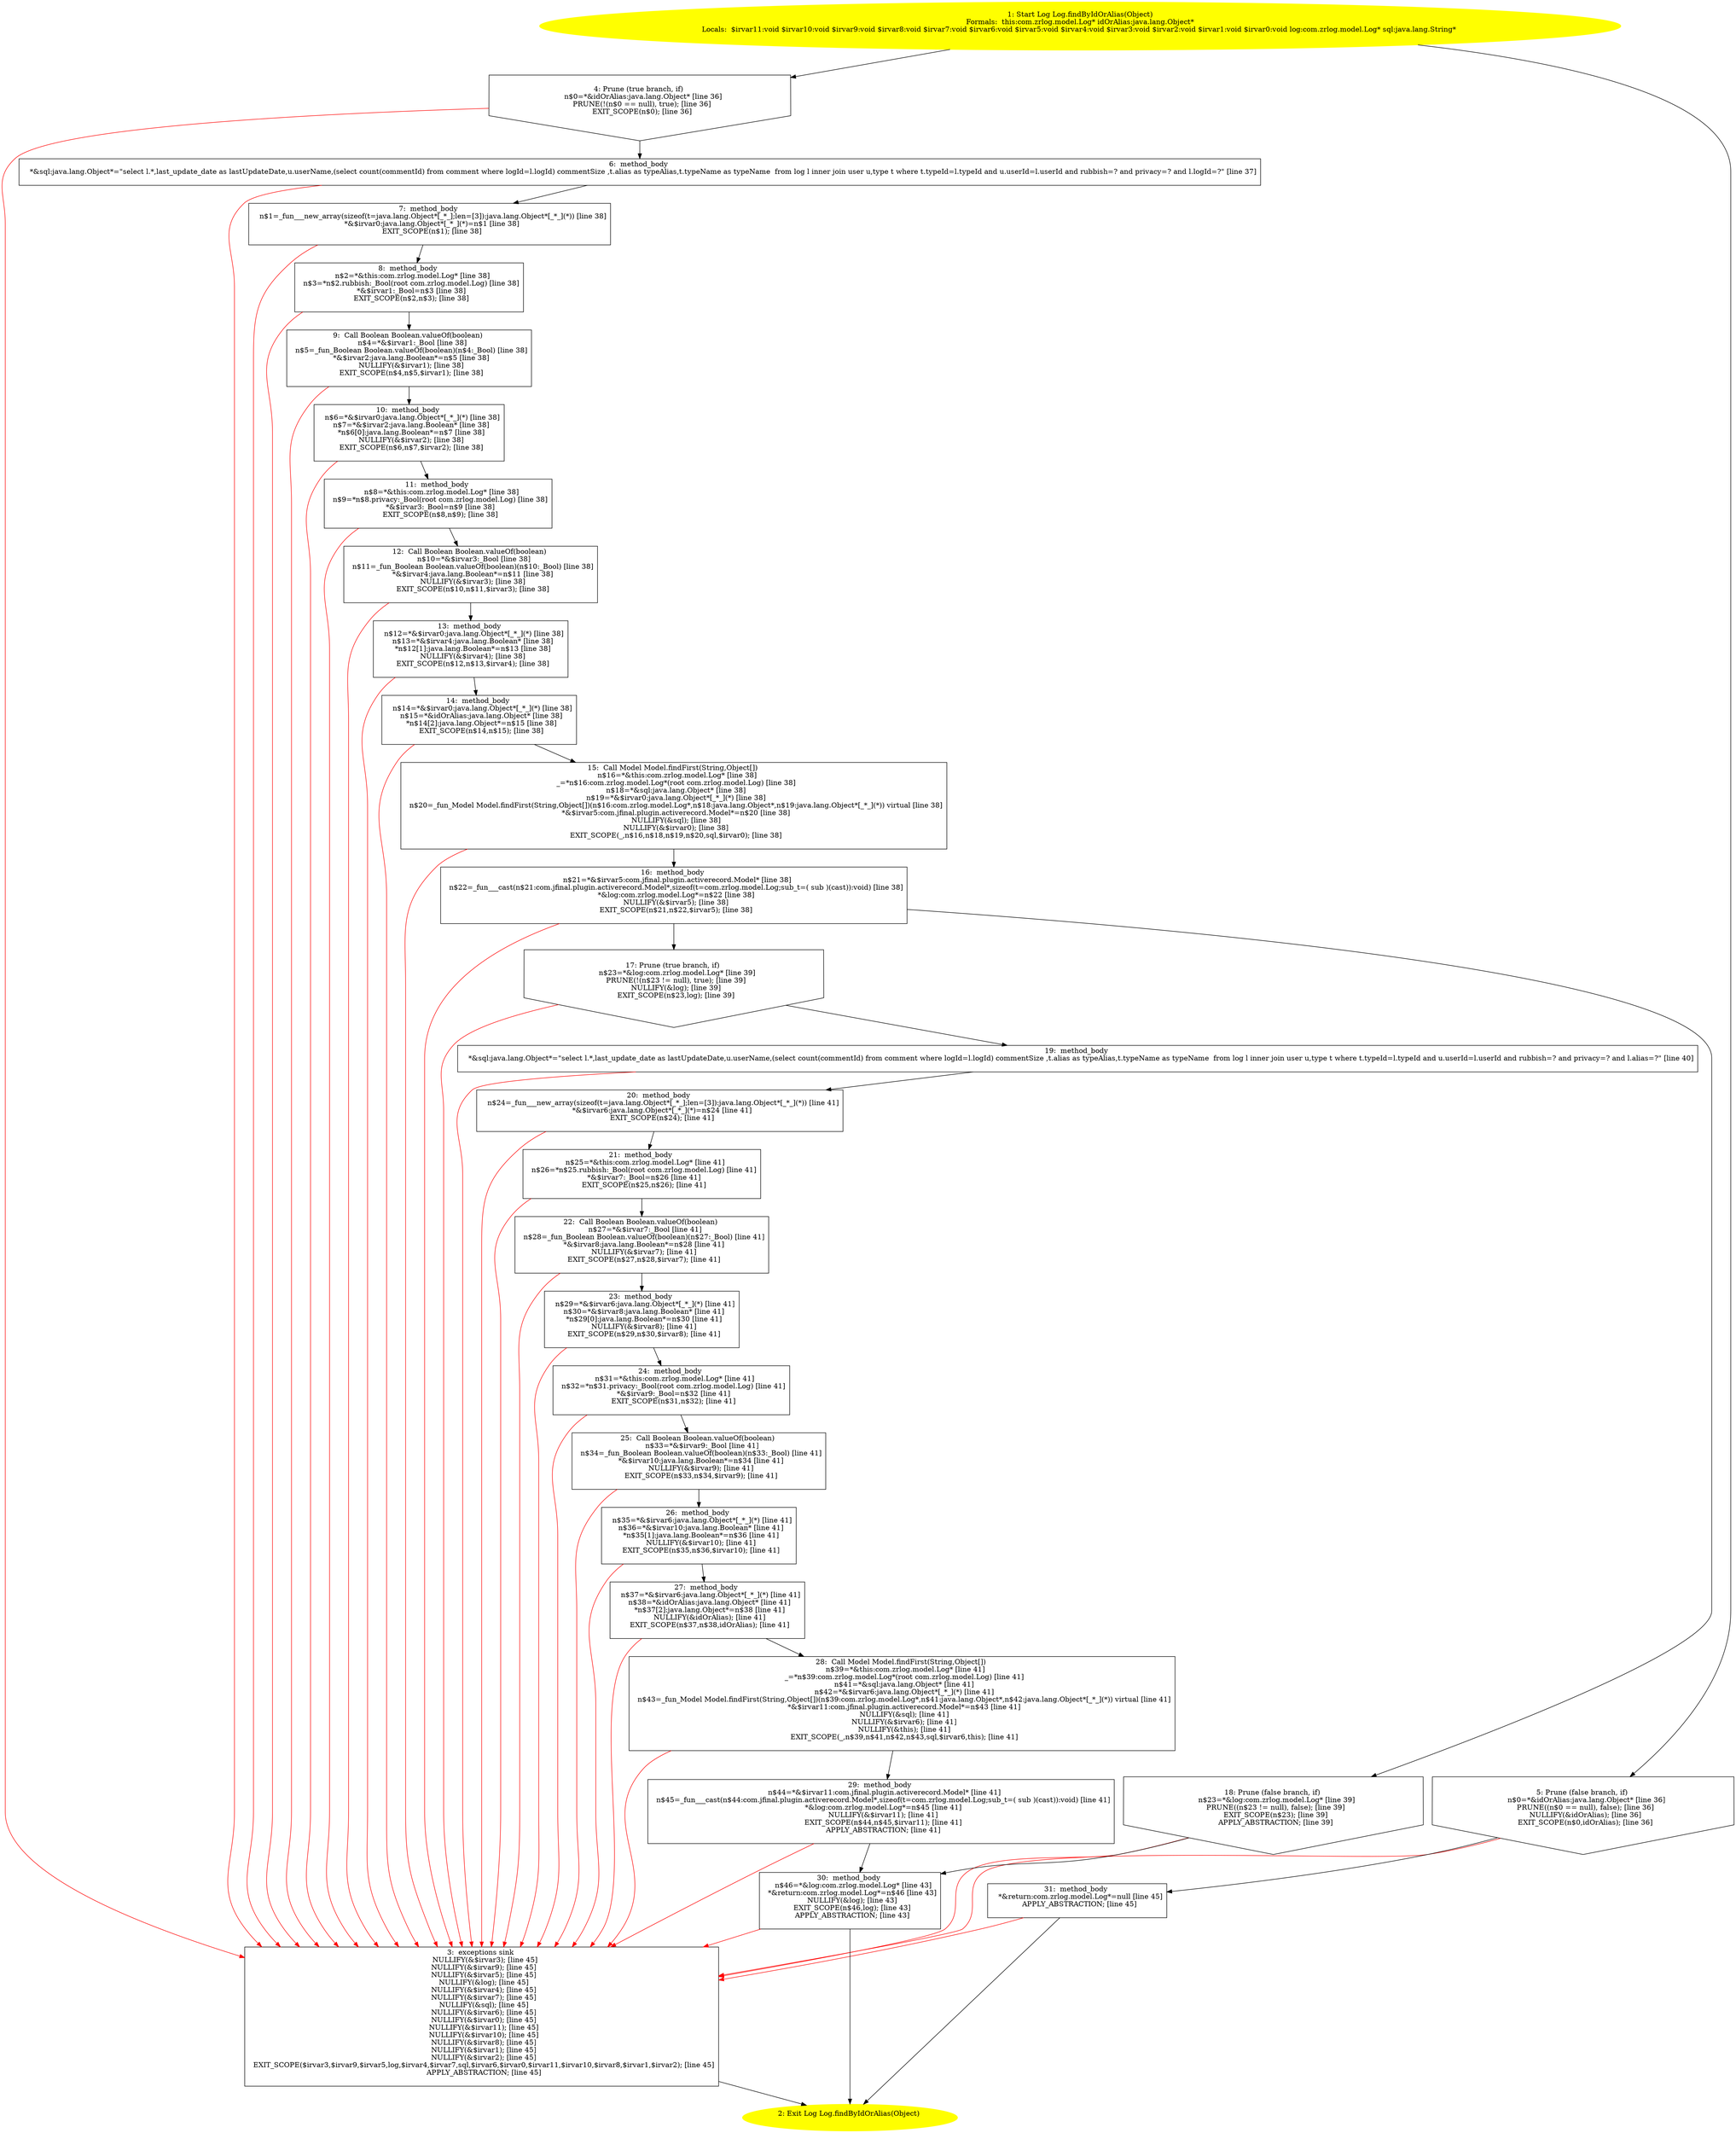 /* @generated */
digraph cfg {
"com.zrlog.model.Log.findByIdOrAlias(java.lang.Object):com.zrlog.model.Log.422ef8a02aac8556d2f80193c7b4c435_1" [label="1: Start Log Log.findByIdOrAlias(Object)\nFormals:  this:com.zrlog.model.Log* idOrAlias:java.lang.Object*\nLocals:  $irvar11:void $irvar10:void $irvar9:void $irvar8:void $irvar7:void $irvar6:void $irvar5:void $irvar4:void $irvar3:void $irvar2:void $irvar1:void $irvar0:void log:com.zrlog.model.Log* sql:java.lang.String* \n  " color=yellow style=filled]
	

	 "com.zrlog.model.Log.findByIdOrAlias(java.lang.Object):com.zrlog.model.Log.422ef8a02aac8556d2f80193c7b4c435_1" -> "com.zrlog.model.Log.findByIdOrAlias(java.lang.Object):com.zrlog.model.Log.422ef8a02aac8556d2f80193c7b4c435_4" ;
	 "com.zrlog.model.Log.findByIdOrAlias(java.lang.Object):com.zrlog.model.Log.422ef8a02aac8556d2f80193c7b4c435_1" -> "com.zrlog.model.Log.findByIdOrAlias(java.lang.Object):com.zrlog.model.Log.422ef8a02aac8556d2f80193c7b4c435_5" ;
"com.zrlog.model.Log.findByIdOrAlias(java.lang.Object):com.zrlog.model.Log.422ef8a02aac8556d2f80193c7b4c435_2" [label="2: Exit Log Log.findByIdOrAlias(Object) \n  " color=yellow style=filled]
	

"com.zrlog.model.Log.findByIdOrAlias(java.lang.Object):com.zrlog.model.Log.422ef8a02aac8556d2f80193c7b4c435_3" [label="3:  exceptions sink \n   NULLIFY(&$irvar3); [line 45]\n  NULLIFY(&$irvar9); [line 45]\n  NULLIFY(&$irvar5); [line 45]\n  NULLIFY(&log); [line 45]\n  NULLIFY(&$irvar4); [line 45]\n  NULLIFY(&$irvar7); [line 45]\n  NULLIFY(&sql); [line 45]\n  NULLIFY(&$irvar6); [line 45]\n  NULLIFY(&$irvar0); [line 45]\n  NULLIFY(&$irvar11); [line 45]\n  NULLIFY(&$irvar10); [line 45]\n  NULLIFY(&$irvar8); [line 45]\n  NULLIFY(&$irvar1); [line 45]\n  NULLIFY(&$irvar2); [line 45]\n  EXIT_SCOPE($irvar3,$irvar9,$irvar5,log,$irvar4,$irvar7,sql,$irvar6,$irvar0,$irvar11,$irvar10,$irvar8,$irvar1,$irvar2); [line 45]\n  APPLY_ABSTRACTION; [line 45]\n " shape="box"]
	

	 "com.zrlog.model.Log.findByIdOrAlias(java.lang.Object):com.zrlog.model.Log.422ef8a02aac8556d2f80193c7b4c435_3" -> "com.zrlog.model.Log.findByIdOrAlias(java.lang.Object):com.zrlog.model.Log.422ef8a02aac8556d2f80193c7b4c435_2" ;
"com.zrlog.model.Log.findByIdOrAlias(java.lang.Object):com.zrlog.model.Log.422ef8a02aac8556d2f80193c7b4c435_4" [label="4: Prune (true branch, if) \n   n$0=*&idOrAlias:java.lang.Object* [line 36]\n  PRUNE(!(n$0 == null), true); [line 36]\n  EXIT_SCOPE(n$0); [line 36]\n " shape="invhouse"]
	

	 "com.zrlog.model.Log.findByIdOrAlias(java.lang.Object):com.zrlog.model.Log.422ef8a02aac8556d2f80193c7b4c435_4" -> "com.zrlog.model.Log.findByIdOrAlias(java.lang.Object):com.zrlog.model.Log.422ef8a02aac8556d2f80193c7b4c435_6" ;
	 "com.zrlog.model.Log.findByIdOrAlias(java.lang.Object):com.zrlog.model.Log.422ef8a02aac8556d2f80193c7b4c435_4" -> "com.zrlog.model.Log.findByIdOrAlias(java.lang.Object):com.zrlog.model.Log.422ef8a02aac8556d2f80193c7b4c435_3" [color="red" ];
"com.zrlog.model.Log.findByIdOrAlias(java.lang.Object):com.zrlog.model.Log.422ef8a02aac8556d2f80193c7b4c435_5" [label="5: Prune (false branch, if) \n   n$0=*&idOrAlias:java.lang.Object* [line 36]\n  PRUNE((n$0 == null), false); [line 36]\n  NULLIFY(&idOrAlias); [line 36]\n  EXIT_SCOPE(n$0,idOrAlias); [line 36]\n " shape="invhouse"]
	

	 "com.zrlog.model.Log.findByIdOrAlias(java.lang.Object):com.zrlog.model.Log.422ef8a02aac8556d2f80193c7b4c435_5" -> "com.zrlog.model.Log.findByIdOrAlias(java.lang.Object):com.zrlog.model.Log.422ef8a02aac8556d2f80193c7b4c435_31" ;
	 "com.zrlog.model.Log.findByIdOrAlias(java.lang.Object):com.zrlog.model.Log.422ef8a02aac8556d2f80193c7b4c435_5" -> "com.zrlog.model.Log.findByIdOrAlias(java.lang.Object):com.zrlog.model.Log.422ef8a02aac8556d2f80193c7b4c435_3" [color="red" ];
"com.zrlog.model.Log.findByIdOrAlias(java.lang.Object):com.zrlog.model.Log.422ef8a02aac8556d2f80193c7b4c435_6" [label="6:  method_body \n   *&sql:java.lang.Object*=\"select l.*,last_update_date as lastUpdateDate,u.userName,(select count(commentId) from comment where logId=l.logId) commentSize ,t.alias as typeAlias,t.typeName as typeName  from log l inner join user u,type t where t.typeId=l.typeId and u.userId=l.userId and rubbish=? and privacy=? and l.logId=?\" [line 37]\n " shape="box"]
	

	 "com.zrlog.model.Log.findByIdOrAlias(java.lang.Object):com.zrlog.model.Log.422ef8a02aac8556d2f80193c7b4c435_6" -> "com.zrlog.model.Log.findByIdOrAlias(java.lang.Object):com.zrlog.model.Log.422ef8a02aac8556d2f80193c7b4c435_7" ;
	 "com.zrlog.model.Log.findByIdOrAlias(java.lang.Object):com.zrlog.model.Log.422ef8a02aac8556d2f80193c7b4c435_6" -> "com.zrlog.model.Log.findByIdOrAlias(java.lang.Object):com.zrlog.model.Log.422ef8a02aac8556d2f80193c7b4c435_3" [color="red" ];
"com.zrlog.model.Log.findByIdOrAlias(java.lang.Object):com.zrlog.model.Log.422ef8a02aac8556d2f80193c7b4c435_7" [label="7:  method_body \n   n$1=_fun___new_array(sizeof(t=java.lang.Object*[_*_];len=[3]):java.lang.Object*[_*_](*)) [line 38]\n  *&$irvar0:java.lang.Object*[_*_](*)=n$1 [line 38]\n  EXIT_SCOPE(n$1); [line 38]\n " shape="box"]
	

	 "com.zrlog.model.Log.findByIdOrAlias(java.lang.Object):com.zrlog.model.Log.422ef8a02aac8556d2f80193c7b4c435_7" -> "com.zrlog.model.Log.findByIdOrAlias(java.lang.Object):com.zrlog.model.Log.422ef8a02aac8556d2f80193c7b4c435_8" ;
	 "com.zrlog.model.Log.findByIdOrAlias(java.lang.Object):com.zrlog.model.Log.422ef8a02aac8556d2f80193c7b4c435_7" -> "com.zrlog.model.Log.findByIdOrAlias(java.lang.Object):com.zrlog.model.Log.422ef8a02aac8556d2f80193c7b4c435_3" [color="red" ];
"com.zrlog.model.Log.findByIdOrAlias(java.lang.Object):com.zrlog.model.Log.422ef8a02aac8556d2f80193c7b4c435_8" [label="8:  method_body \n   n$2=*&this:com.zrlog.model.Log* [line 38]\n  n$3=*n$2.rubbish:_Bool(root com.zrlog.model.Log) [line 38]\n  *&$irvar1:_Bool=n$3 [line 38]\n  EXIT_SCOPE(n$2,n$3); [line 38]\n " shape="box"]
	

	 "com.zrlog.model.Log.findByIdOrAlias(java.lang.Object):com.zrlog.model.Log.422ef8a02aac8556d2f80193c7b4c435_8" -> "com.zrlog.model.Log.findByIdOrAlias(java.lang.Object):com.zrlog.model.Log.422ef8a02aac8556d2f80193c7b4c435_9" ;
	 "com.zrlog.model.Log.findByIdOrAlias(java.lang.Object):com.zrlog.model.Log.422ef8a02aac8556d2f80193c7b4c435_8" -> "com.zrlog.model.Log.findByIdOrAlias(java.lang.Object):com.zrlog.model.Log.422ef8a02aac8556d2f80193c7b4c435_3" [color="red" ];
"com.zrlog.model.Log.findByIdOrAlias(java.lang.Object):com.zrlog.model.Log.422ef8a02aac8556d2f80193c7b4c435_9" [label="9:  Call Boolean Boolean.valueOf(boolean) \n   n$4=*&$irvar1:_Bool [line 38]\n  n$5=_fun_Boolean Boolean.valueOf(boolean)(n$4:_Bool) [line 38]\n  *&$irvar2:java.lang.Boolean*=n$5 [line 38]\n  NULLIFY(&$irvar1); [line 38]\n  EXIT_SCOPE(n$4,n$5,$irvar1); [line 38]\n " shape="box"]
	

	 "com.zrlog.model.Log.findByIdOrAlias(java.lang.Object):com.zrlog.model.Log.422ef8a02aac8556d2f80193c7b4c435_9" -> "com.zrlog.model.Log.findByIdOrAlias(java.lang.Object):com.zrlog.model.Log.422ef8a02aac8556d2f80193c7b4c435_10" ;
	 "com.zrlog.model.Log.findByIdOrAlias(java.lang.Object):com.zrlog.model.Log.422ef8a02aac8556d2f80193c7b4c435_9" -> "com.zrlog.model.Log.findByIdOrAlias(java.lang.Object):com.zrlog.model.Log.422ef8a02aac8556d2f80193c7b4c435_3" [color="red" ];
"com.zrlog.model.Log.findByIdOrAlias(java.lang.Object):com.zrlog.model.Log.422ef8a02aac8556d2f80193c7b4c435_10" [label="10:  method_body \n   n$6=*&$irvar0:java.lang.Object*[_*_](*) [line 38]\n  n$7=*&$irvar2:java.lang.Boolean* [line 38]\n  *n$6[0]:java.lang.Boolean*=n$7 [line 38]\n  NULLIFY(&$irvar2); [line 38]\n  EXIT_SCOPE(n$6,n$7,$irvar2); [line 38]\n " shape="box"]
	

	 "com.zrlog.model.Log.findByIdOrAlias(java.lang.Object):com.zrlog.model.Log.422ef8a02aac8556d2f80193c7b4c435_10" -> "com.zrlog.model.Log.findByIdOrAlias(java.lang.Object):com.zrlog.model.Log.422ef8a02aac8556d2f80193c7b4c435_11" ;
	 "com.zrlog.model.Log.findByIdOrAlias(java.lang.Object):com.zrlog.model.Log.422ef8a02aac8556d2f80193c7b4c435_10" -> "com.zrlog.model.Log.findByIdOrAlias(java.lang.Object):com.zrlog.model.Log.422ef8a02aac8556d2f80193c7b4c435_3" [color="red" ];
"com.zrlog.model.Log.findByIdOrAlias(java.lang.Object):com.zrlog.model.Log.422ef8a02aac8556d2f80193c7b4c435_11" [label="11:  method_body \n   n$8=*&this:com.zrlog.model.Log* [line 38]\n  n$9=*n$8.privacy:_Bool(root com.zrlog.model.Log) [line 38]\n  *&$irvar3:_Bool=n$9 [line 38]\n  EXIT_SCOPE(n$8,n$9); [line 38]\n " shape="box"]
	

	 "com.zrlog.model.Log.findByIdOrAlias(java.lang.Object):com.zrlog.model.Log.422ef8a02aac8556d2f80193c7b4c435_11" -> "com.zrlog.model.Log.findByIdOrAlias(java.lang.Object):com.zrlog.model.Log.422ef8a02aac8556d2f80193c7b4c435_12" ;
	 "com.zrlog.model.Log.findByIdOrAlias(java.lang.Object):com.zrlog.model.Log.422ef8a02aac8556d2f80193c7b4c435_11" -> "com.zrlog.model.Log.findByIdOrAlias(java.lang.Object):com.zrlog.model.Log.422ef8a02aac8556d2f80193c7b4c435_3" [color="red" ];
"com.zrlog.model.Log.findByIdOrAlias(java.lang.Object):com.zrlog.model.Log.422ef8a02aac8556d2f80193c7b4c435_12" [label="12:  Call Boolean Boolean.valueOf(boolean) \n   n$10=*&$irvar3:_Bool [line 38]\n  n$11=_fun_Boolean Boolean.valueOf(boolean)(n$10:_Bool) [line 38]\n  *&$irvar4:java.lang.Boolean*=n$11 [line 38]\n  NULLIFY(&$irvar3); [line 38]\n  EXIT_SCOPE(n$10,n$11,$irvar3); [line 38]\n " shape="box"]
	

	 "com.zrlog.model.Log.findByIdOrAlias(java.lang.Object):com.zrlog.model.Log.422ef8a02aac8556d2f80193c7b4c435_12" -> "com.zrlog.model.Log.findByIdOrAlias(java.lang.Object):com.zrlog.model.Log.422ef8a02aac8556d2f80193c7b4c435_13" ;
	 "com.zrlog.model.Log.findByIdOrAlias(java.lang.Object):com.zrlog.model.Log.422ef8a02aac8556d2f80193c7b4c435_12" -> "com.zrlog.model.Log.findByIdOrAlias(java.lang.Object):com.zrlog.model.Log.422ef8a02aac8556d2f80193c7b4c435_3" [color="red" ];
"com.zrlog.model.Log.findByIdOrAlias(java.lang.Object):com.zrlog.model.Log.422ef8a02aac8556d2f80193c7b4c435_13" [label="13:  method_body \n   n$12=*&$irvar0:java.lang.Object*[_*_](*) [line 38]\n  n$13=*&$irvar4:java.lang.Boolean* [line 38]\n  *n$12[1]:java.lang.Boolean*=n$13 [line 38]\n  NULLIFY(&$irvar4); [line 38]\n  EXIT_SCOPE(n$12,n$13,$irvar4); [line 38]\n " shape="box"]
	

	 "com.zrlog.model.Log.findByIdOrAlias(java.lang.Object):com.zrlog.model.Log.422ef8a02aac8556d2f80193c7b4c435_13" -> "com.zrlog.model.Log.findByIdOrAlias(java.lang.Object):com.zrlog.model.Log.422ef8a02aac8556d2f80193c7b4c435_14" ;
	 "com.zrlog.model.Log.findByIdOrAlias(java.lang.Object):com.zrlog.model.Log.422ef8a02aac8556d2f80193c7b4c435_13" -> "com.zrlog.model.Log.findByIdOrAlias(java.lang.Object):com.zrlog.model.Log.422ef8a02aac8556d2f80193c7b4c435_3" [color="red" ];
"com.zrlog.model.Log.findByIdOrAlias(java.lang.Object):com.zrlog.model.Log.422ef8a02aac8556d2f80193c7b4c435_14" [label="14:  method_body \n   n$14=*&$irvar0:java.lang.Object*[_*_](*) [line 38]\n  n$15=*&idOrAlias:java.lang.Object* [line 38]\n  *n$14[2]:java.lang.Object*=n$15 [line 38]\n  EXIT_SCOPE(n$14,n$15); [line 38]\n " shape="box"]
	

	 "com.zrlog.model.Log.findByIdOrAlias(java.lang.Object):com.zrlog.model.Log.422ef8a02aac8556d2f80193c7b4c435_14" -> "com.zrlog.model.Log.findByIdOrAlias(java.lang.Object):com.zrlog.model.Log.422ef8a02aac8556d2f80193c7b4c435_15" ;
	 "com.zrlog.model.Log.findByIdOrAlias(java.lang.Object):com.zrlog.model.Log.422ef8a02aac8556d2f80193c7b4c435_14" -> "com.zrlog.model.Log.findByIdOrAlias(java.lang.Object):com.zrlog.model.Log.422ef8a02aac8556d2f80193c7b4c435_3" [color="red" ];
"com.zrlog.model.Log.findByIdOrAlias(java.lang.Object):com.zrlog.model.Log.422ef8a02aac8556d2f80193c7b4c435_15" [label="15:  Call Model Model.findFirst(String,Object[]) \n   n$16=*&this:com.zrlog.model.Log* [line 38]\n  _=*n$16:com.zrlog.model.Log*(root com.zrlog.model.Log) [line 38]\n  n$18=*&sql:java.lang.Object* [line 38]\n  n$19=*&$irvar0:java.lang.Object*[_*_](*) [line 38]\n  n$20=_fun_Model Model.findFirst(String,Object[])(n$16:com.zrlog.model.Log*,n$18:java.lang.Object*,n$19:java.lang.Object*[_*_](*)) virtual [line 38]\n  *&$irvar5:com.jfinal.plugin.activerecord.Model*=n$20 [line 38]\n  NULLIFY(&sql); [line 38]\n  NULLIFY(&$irvar0); [line 38]\n  EXIT_SCOPE(_,n$16,n$18,n$19,n$20,sql,$irvar0); [line 38]\n " shape="box"]
	

	 "com.zrlog.model.Log.findByIdOrAlias(java.lang.Object):com.zrlog.model.Log.422ef8a02aac8556d2f80193c7b4c435_15" -> "com.zrlog.model.Log.findByIdOrAlias(java.lang.Object):com.zrlog.model.Log.422ef8a02aac8556d2f80193c7b4c435_16" ;
	 "com.zrlog.model.Log.findByIdOrAlias(java.lang.Object):com.zrlog.model.Log.422ef8a02aac8556d2f80193c7b4c435_15" -> "com.zrlog.model.Log.findByIdOrAlias(java.lang.Object):com.zrlog.model.Log.422ef8a02aac8556d2f80193c7b4c435_3" [color="red" ];
"com.zrlog.model.Log.findByIdOrAlias(java.lang.Object):com.zrlog.model.Log.422ef8a02aac8556d2f80193c7b4c435_16" [label="16:  method_body \n   n$21=*&$irvar5:com.jfinal.plugin.activerecord.Model* [line 38]\n  n$22=_fun___cast(n$21:com.jfinal.plugin.activerecord.Model*,sizeof(t=com.zrlog.model.Log;sub_t=( sub )(cast)):void) [line 38]\n  *&log:com.zrlog.model.Log*=n$22 [line 38]\n  NULLIFY(&$irvar5); [line 38]\n  EXIT_SCOPE(n$21,n$22,$irvar5); [line 38]\n " shape="box"]
	

	 "com.zrlog.model.Log.findByIdOrAlias(java.lang.Object):com.zrlog.model.Log.422ef8a02aac8556d2f80193c7b4c435_16" -> "com.zrlog.model.Log.findByIdOrAlias(java.lang.Object):com.zrlog.model.Log.422ef8a02aac8556d2f80193c7b4c435_17" ;
	 "com.zrlog.model.Log.findByIdOrAlias(java.lang.Object):com.zrlog.model.Log.422ef8a02aac8556d2f80193c7b4c435_16" -> "com.zrlog.model.Log.findByIdOrAlias(java.lang.Object):com.zrlog.model.Log.422ef8a02aac8556d2f80193c7b4c435_18" ;
	 "com.zrlog.model.Log.findByIdOrAlias(java.lang.Object):com.zrlog.model.Log.422ef8a02aac8556d2f80193c7b4c435_16" -> "com.zrlog.model.Log.findByIdOrAlias(java.lang.Object):com.zrlog.model.Log.422ef8a02aac8556d2f80193c7b4c435_3" [color="red" ];
"com.zrlog.model.Log.findByIdOrAlias(java.lang.Object):com.zrlog.model.Log.422ef8a02aac8556d2f80193c7b4c435_17" [label="17: Prune (true branch, if) \n   n$23=*&log:com.zrlog.model.Log* [line 39]\n  PRUNE(!(n$23 != null), true); [line 39]\n  NULLIFY(&log); [line 39]\n  EXIT_SCOPE(n$23,log); [line 39]\n " shape="invhouse"]
	

	 "com.zrlog.model.Log.findByIdOrAlias(java.lang.Object):com.zrlog.model.Log.422ef8a02aac8556d2f80193c7b4c435_17" -> "com.zrlog.model.Log.findByIdOrAlias(java.lang.Object):com.zrlog.model.Log.422ef8a02aac8556d2f80193c7b4c435_19" ;
	 "com.zrlog.model.Log.findByIdOrAlias(java.lang.Object):com.zrlog.model.Log.422ef8a02aac8556d2f80193c7b4c435_17" -> "com.zrlog.model.Log.findByIdOrAlias(java.lang.Object):com.zrlog.model.Log.422ef8a02aac8556d2f80193c7b4c435_3" [color="red" ];
"com.zrlog.model.Log.findByIdOrAlias(java.lang.Object):com.zrlog.model.Log.422ef8a02aac8556d2f80193c7b4c435_18" [label="18: Prune (false branch, if) \n   n$23=*&log:com.zrlog.model.Log* [line 39]\n  PRUNE((n$23 != null), false); [line 39]\n  EXIT_SCOPE(n$23); [line 39]\n  APPLY_ABSTRACTION; [line 39]\n " shape="invhouse"]
	

	 "com.zrlog.model.Log.findByIdOrAlias(java.lang.Object):com.zrlog.model.Log.422ef8a02aac8556d2f80193c7b4c435_18" -> "com.zrlog.model.Log.findByIdOrAlias(java.lang.Object):com.zrlog.model.Log.422ef8a02aac8556d2f80193c7b4c435_30" ;
	 "com.zrlog.model.Log.findByIdOrAlias(java.lang.Object):com.zrlog.model.Log.422ef8a02aac8556d2f80193c7b4c435_18" -> "com.zrlog.model.Log.findByIdOrAlias(java.lang.Object):com.zrlog.model.Log.422ef8a02aac8556d2f80193c7b4c435_3" [color="red" ];
"com.zrlog.model.Log.findByIdOrAlias(java.lang.Object):com.zrlog.model.Log.422ef8a02aac8556d2f80193c7b4c435_19" [label="19:  method_body \n   *&sql:java.lang.Object*=\"select l.*,last_update_date as lastUpdateDate,u.userName,(select count(commentId) from comment where logId=l.logId) commentSize ,t.alias as typeAlias,t.typeName as typeName  from log l inner join user u,type t where t.typeId=l.typeId and u.userId=l.userId and rubbish=? and privacy=? and l.alias=?\" [line 40]\n " shape="box"]
	

	 "com.zrlog.model.Log.findByIdOrAlias(java.lang.Object):com.zrlog.model.Log.422ef8a02aac8556d2f80193c7b4c435_19" -> "com.zrlog.model.Log.findByIdOrAlias(java.lang.Object):com.zrlog.model.Log.422ef8a02aac8556d2f80193c7b4c435_20" ;
	 "com.zrlog.model.Log.findByIdOrAlias(java.lang.Object):com.zrlog.model.Log.422ef8a02aac8556d2f80193c7b4c435_19" -> "com.zrlog.model.Log.findByIdOrAlias(java.lang.Object):com.zrlog.model.Log.422ef8a02aac8556d2f80193c7b4c435_3" [color="red" ];
"com.zrlog.model.Log.findByIdOrAlias(java.lang.Object):com.zrlog.model.Log.422ef8a02aac8556d2f80193c7b4c435_20" [label="20:  method_body \n   n$24=_fun___new_array(sizeof(t=java.lang.Object*[_*_];len=[3]):java.lang.Object*[_*_](*)) [line 41]\n  *&$irvar6:java.lang.Object*[_*_](*)=n$24 [line 41]\n  EXIT_SCOPE(n$24); [line 41]\n " shape="box"]
	

	 "com.zrlog.model.Log.findByIdOrAlias(java.lang.Object):com.zrlog.model.Log.422ef8a02aac8556d2f80193c7b4c435_20" -> "com.zrlog.model.Log.findByIdOrAlias(java.lang.Object):com.zrlog.model.Log.422ef8a02aac8556d2f80193c7b4c435_21" ;
	 "com.zrlog.model.Log.findByIdOrAlias(java.lang.Object):com.zrlog.model.Log.422ef8a02aac8556d2f80193c7b4c435_20" -> "com.zrlog.model.Log.findByIdOrAlias(java.lang.Object):com.zrlog.model.Log.422ef8a02aac8556d2f80193c7b4c435_3" [color="red" ];
"com.zrlog.model.Log.findByIdOrAlias(java.lang.Object):com.zrlog.model.Log.422ef8a02aac8556d2f80193c7b4c435_21" [label="21:  method_body \n   n$25=*&this:com.zrlog.model.Log* [line 41]\n  n$26=*n$25.rubbish:_Bool(root com.zrlog.model.Log) [line 41]\n  *&$irvar7:_Bool=n$26 [line 41]\n  EXIT_SCOPE(n$25,n$26); [line 41]\n " shape="box"]
	

	 "com.zrlog.model.Log.findByIdOrAlias(java.lang.Object):com.zrlog.model.Log.422ef8a02aac8556d2f80193c7b4c435_21" -> "com.zrlog.model.Log.findByIdOrAlias(java.lang.Object):com.zrlog.model.Log.422ef8a02aac8556d2f80193c7b4c435_22" ;
	 "com.zrlog.model.Log.findByIdOrAlias(java.lang.Object):com.zrlog.model.Log.422ef8a02aac8556d2f80193c7b4c435_21" -> "com.zrlog.model.Log.findByIdOrAlias(java.lang.Object):com.zrlog.model.Log.422ef8a02aac8556d2f80193c7b4c435_3" [color="red" ];
"com.zrlog.model.Log.findByIdOrAlias(java.lang.Object):com.zrlog.model.Log.422ef8a02aac8556d2f80193c7b4c435_22" [label="22:  Call Boolean Boolean.valueOf(boolean) \n   n$27=*&$irvar7:_Bool [line 41]\n  n$28=_fun_Boolean Boolean.valueOf(boolean)(n$27:_Bool) [line 41]\n  *&$irvar8:java.lang.Boolean*=n$28 [line 41]\n  NULLIFY(&$irvar7); [line 41]\n  EXIT_SCOPE(n$27,n$28,$irvar7); [line 41]\n " shape="box"]
	

	 "com.zrlog.model.Log.findByIdOrAlias(java.lang.Object):com.zrlog.model.Log.422ef8a02aac8556d2f80193c7b4c435_22" -> "com.zrlog.model.Log.findByIdOrAlias(java.lang.Object):com.zrlog.model.Log.422ef8a02aac8556d2f80193c7b4c435_23" ;
	 "com.zrlog.model.Log.findByIdOrAlias(java.lang.Object):com.zrlog.model.Log.422ef8a02aac8556d2f80193c7b4c435_22" -> "com.zrlog.model.Log.findByIdOrAlias(java.lang.Object):com.zrlog.model.Log.422ef8a02aac8556d2f80193c7b4c435_3" [color="red" ];
"com.zrlog.model.Log.findByIdOrAlias(java.lang.Object):com.zrlog.model.Log.422ef8a02aac8556d2f80193c7b4c435_23" [label="23:  method_body \n   n$29=*&$irvar6:java.lang.Object*[_*_](*) [line 41]\n  n$30=*&$irvar8:java.lang.Boolean* [line 41]\n  *n$29[0]:java.lang.Boolean*=n$30 [line 41]\n  NULLIFY(&$irvar8); [line 41]\n  EXIT_SCOPE(n$29,n$30,$irvar8); [line 41]\n " shape="box"]
	

	 "com.zrlog.model.Log.findByIdOrAlias(java.lang.Object):com.zrlog.model.Log.422ef8a02aac8556d2f80193c7b4c435_23" -> "com.zrlog.model.Log.findByIdOrAlias(java.lang.Object):com.zrlog.model.Log.422ef8a02aac8556d2f80193c7b4c435_24" ;
	 "com.zrlog.model.Log.findByIdOrAlias(java.lang.Object):com.zrlog.model.Log.422ef8a02aac8556d2f80193c7b4c435_23" -> "com.zrlog.model.Log.findByIdOrAlias(java.lang.Object):com.zrlog.model.Log.422ef8a02aac8556d2f80193c7b4c435_3" [color="red" ];
"com.zrlog.model.Log.findByIdOrAlias(java.lang.Object):com.zrlog.model.Log.422ef8a02aac8556d2f80193c7b4c435_24" [label="24:  method_body \n   n$31=*&this:com.zrlog.model.Log* [line 41]\n  n$32=*n$31.privacy:_Bool(root com.zrlog.model.Log) [line 41]\n  *&$irvar9:_Bool=n$32 [line 41]\n  EXIT_SCOPE(n$31,n$32); [line 41]\n " shape="box"]
	

	 "com.zrlog.model.Log.findByIdOrAlias(java.lang.Object):com.zrlog.model.Log.422ef8a02aac8556d2f80193c7b4c435_24" -> "com.zrlog.model.Log.findByIdOrAlias(java.lang.Object):com.zrlog.model.Log.422ef8a02aac8556d2f80193c7b4c435_25" ;
	 "com.zrlog.model.Log.findByIdOrAlias(java.lang.Object):com.zrlog.model.Log.422ef8a02aac8556d2f80193c7b4c435_24" -> "com.zrlog.model.Log.findByIdOrAlias(java.lang.Object):com.zrlog.model.Log.422ef8a02aac8556d2f80193c7b4c435_3" [color="red" ];
"com.zrlog.model.Log.findByIdOrAlias(java.lang.Object):com.zrlog.model.Log.422ef8a02aac8556d2f80193c7b4c435_25" [label="25:  Call Boolean Boolean.valueOf(boolean) \n   n$33=*&$irvar9:_Bool [line 41]\n  n$34=_fun_Boolean Boolean.valueOf(boolean)(n$33:_Bool) [line 41]\n  *&$irvar10:java.lang.Boolean*=n$34 [line 41]\n  NULLIFY(&$irvar9); [line 41]\n  EXIT_SCOPE(n$33,n$34,$irvar9); [line 41]\n " shape="box"]
	

	 "com.zrlog.model.Log.findByIdOrAlias(java.lang.Object):com.zrlog.model.Log.422ef8a02aac8556d2f80193c7b4c435_25" -> "com.zrlog.model.Log.findByIdOrAlias(java.lang.Object):com.zrlog.model.Log.422ef8a02aac8556d2f80193c7b4c435_26" ;
	 "com.zrlog.model.Log.findByIdOrAlias(java.lang.Object):com.zrlog.model.Log.422ef8a02aac8556d2f80193c7b4c435_25" -> "com.zrlog.model.Log.findByIdOrAlias(java.lang.Object):com.zrlog.model.Log.422ef8a02aac8556d2f80193c7b4c435_3" [color="red" ];
"com.zrlog.model.Log.findByIdOrAlias(java.lang.Object):com.zrlog.model.Log.422ef8a02aac8556d2f80193c7b4c435_26" [label="26:  method_body \n   n$35=*&$irvar6:java.lang.Object*[_*_](*) [line 41]\n  n$36=*&$irvar10:java.lang.Boolean* [line 41]\n  *n$35[1]:java.lang.Boolean*=n$36 [line 41]\n  NULLIFY(&$irvar10); [line 41]\n  EXIT_SCOPE(n$35,n$36,$irvar10); [line 41]\n " shape="box"]
	

	 "com.zrlog.model.Log.findByIdOrAlias(java.lang.Object):com.zrlog.model.Log.422ef8a02aac8556d2f80193c7b4c435_26" -> "com.zrlog.model.Log.findByIdOrAlias(java.lang.Object):com.zrlog.model.Log.422ef8a02aac8556d2f80193c7b4c435_27" ;
	 "com.zrlog.model.Log.findByIdOrAlias(java.lang.Object):com.zrlog.model.Log.422ef8a02aac8556d2f80193c7b4c435_26" -> "com.zrlog.model.Log.findByIdOrAlias(java.lang.Object):com.zrlog.model.Log.422ef8a02aac8556d2f80193c7b4c435_3" [color="red" ];
"com.zrlog.model.Log.findByIdOrAlias(java.lang.Object):com.zrlog.model.Log.422ef8a02aac8556d2f80193c7b4c435_27" [label="27:  method_body \n   n$37=*&$irvar6:java.lang.Object*[_*_](*) [line 41]\n  n$38=*&idOrAlias:java.lang.Object* [line 41]\n  *n$37[2]:java.lang.Object*=n$38 [line 41]\n  NULLIFY(&idOrAlias); [line 41]\n  EXIT_SCOPE(n$37,n$38,idOrAlias); [line 41]\n " shape="box"]
	

	 "com.zrlog.model.Log.findByIdOrAlias(java.lang.Object):com.zrlog.model.Log.422ef8a02aac8556d2f80193c7b4c435_27" -> "com.zrlog.model.Log.findByIdOrAlias(java.lang.Object):com.zrlog.model.Log.422ef8a02aac8556d2f80193c7b4c435_28" ;
	 "com.zrlog.model.Log.findByIdOrAlias(java.lang.Object):com.zrlog.model.Log.422ef8a02aac8556d2f80193c7b4c435_27" -> "com.zrlog.model.Log.findByIdOrAlias(java.lang.Object):com.zrlog.model.Log.422ef8a02aac8556d2f80193c7b4c435_3" [color="red" ];
"com.zrlog.model.Log.findByIdOrAlias(java.lang.Object):com.zrlog.model.Log.422ef8a02aac8556d2f80193c7b4c435_28" [label="28:  Call Model Model.findFirst(String,Object[]) \n   n$39=*&this:com.zrlog.model.Log* [line 41]\n  _=*n$39:com.zrlog.model.Log*(root com.zrlog.model.Log) [line 41]\n  n$41=*&sql:java.lang.Object* [line 41]\n  n$42=*&$irvar6:java.lang.Object*[_*_](*) [line 41]\n  n$43=_fun_Model Model.findFirst(String,Object[])(n$39:com.zrlog.model.Log*,n$41:java.lang.Object*,n$42:java.lang.Object*[_*_](*)) virtual [line 41]\n  *&$irvar11:com.jfinal.plugin.activerecord.Model*=n$43 [line 41]\n  NULLIFY(&sql); [line 41]\n  NULLIFY(&$irvar6); [line 41]\n  NULLIFY(&this); [line 41]\n  EXIT_SCOPE(_,n$39,n$41,n$42,n$43,sql,$irvar6,this); [line 41]\n " shape="box"]
	

	 "com.zrlog.model.Log.findByIdOrAlias(java.lang.Object):com.zrlog.model.Log.422ef8a02aac8556d2f80193c7b4c435_28" -> "com.zrlog.model.Log.findByIdOrAlias(java.lang.Object):com.zrlog.model.Log.422ef8a02aac8556d2f80193c7b4c435_29" ;
	 "com.zrlog.model.Log.findByIdOrAlias(java.lang.Object):com.zrlog.model.Log.422ef8a02aac8556d2f80193c7b4c435_28" -> "com.zrlog.model.Log.findByIdOrAlias(java.lang.Object):com.zrlog.model.Log.422ef8a02aac8556d2f80193c7b4c435_3" [color="red" ];
"com.zrlog.model.Log.findByIdOrAlias(java.lang.Object):com.zrlog.model.Log.422ef8a02aac8556d2f80193c7b4c435_29" [label="29:  method_body \n   n$44=*&$irvar11:com.jfinal.plugin.activerecord.Model* [line 41]\n  n$45=_fun___cast(n$44:com.jfinal.plugin.activerecord.Model*,sizeof(t=com.zrlog.model.Log;sub_t=( sub )(cast)):void) [line 41]\n  *&log:com.zrlog.model.Log*=n$45 [line 41]\n  NULLIFY(&$irvar11); [line 41]\n  EXIT_SCOPE(n$44,n$45,$irvar11); [line 41]\n  APPLY_ABSTRACTION; [line 41]\n " shape="box"]
	

	 "com.zrlog.model.Log.findByIdOrAlias(java.lang.Object):com.zrlog.model.Log.422ef8a02aac8556d2f80193c7b4c435_29" -> "com.zrlog.model.Log.findByIdOrAlias(java.lang.Object):com.zrlog.model.Log.422ef8a02aac8556d2f80193c7b4c435_30" ;
	 "com.zrlog.model.Log.findByIdOrAlias(java.lang.Object):com.zrlog.model.Log.422ef8a02aac8556d2f80193c7b4c435_29" -> "com.zrlog.model.Log.findByIdOrAlias(java.lang.Object):com.zrlog.model.Log.422ef8a02aac8556d2f80193c7b4c435_3" [color="red" ];
"com.zrlog.model.Log.findByIdOrAlias(java.lang.Object):com.zrlog.model.Log.422ef8a02aac8556d2f80193c7b4c435_30" [label="30:  method_body \n   n$46=*&log:com.zrlog.model.Log* [line 43]\n  *&return:com.zrlog.model.Log*=n$46 [line 43]\n  NULLIFY(&log); [line 43]\n  EXIT_SCOPE(n$46,log); [line 43]\n  APPLY_ABSTRACTION; [line 43]\n " shape="box"]
	

	 "com.zrlog.model.Log.findByIdOrAlias(java.lang.Object):com.zrlog.model.Log.422ef8a02aac8556d2f80193c7b4c435_30" -> "com.zrlog.model.Log.findByIdOrAlias(java.lang.Object):com.zrlog.model.Log.422ef8a02aac8556d2f80193c7b4c435_2" ;
	 "com.zrlog.model.Log.findByIdOrAlias(java.lang.Object):com.zrlog.model.Log.422ef8a02aac8556d2f80193c7b4c435_30" -> "com.zrlog.model.Log.findByIdOrAlias(java.lang.Object):com.zrlog.model.Log.422ef8a02aac8556d2f80193c7b4c435_3" [color="red" ];
"com.zrlog.model.Log.findByIdOrAlias(java.lang.Object):com.zrlog.model.Log.422ef8a02aac8556d2f80193c7b4c435_31" [label="31:  method_body \n   *&return:com.zrlog.model.Log*=null [line 45]\n  APPLY_ABSTRACTION; [line 45]\n " shape="box"]
	

	 "com.zrlog.model.Log.findByIdOrAlias(java.lang.Object):com.zrlog.model.Log.422ef8a02aac8556d2f80193c7b4c435_31" -> "com.zrlog.model.Log.findByIdOrAlias(java.lang.Object):com.zrlog.model.Log.422ef8a02aac8556d2f80193c7b4c435_2" ;
	 "com.zrlog.model.Log.findByIdOrAlias(java.lang.Object):com.zrlog.model.Log.422ef8a02aac8556d2f80193c7b4c435_31" -> "com.zrlog.model.Log.findByIdOrAlias(java.lang.Object):com.zrlog.model.Log.422ef8a02aac8556d2f80193c7b4c435_3" [color="red" ];
}
